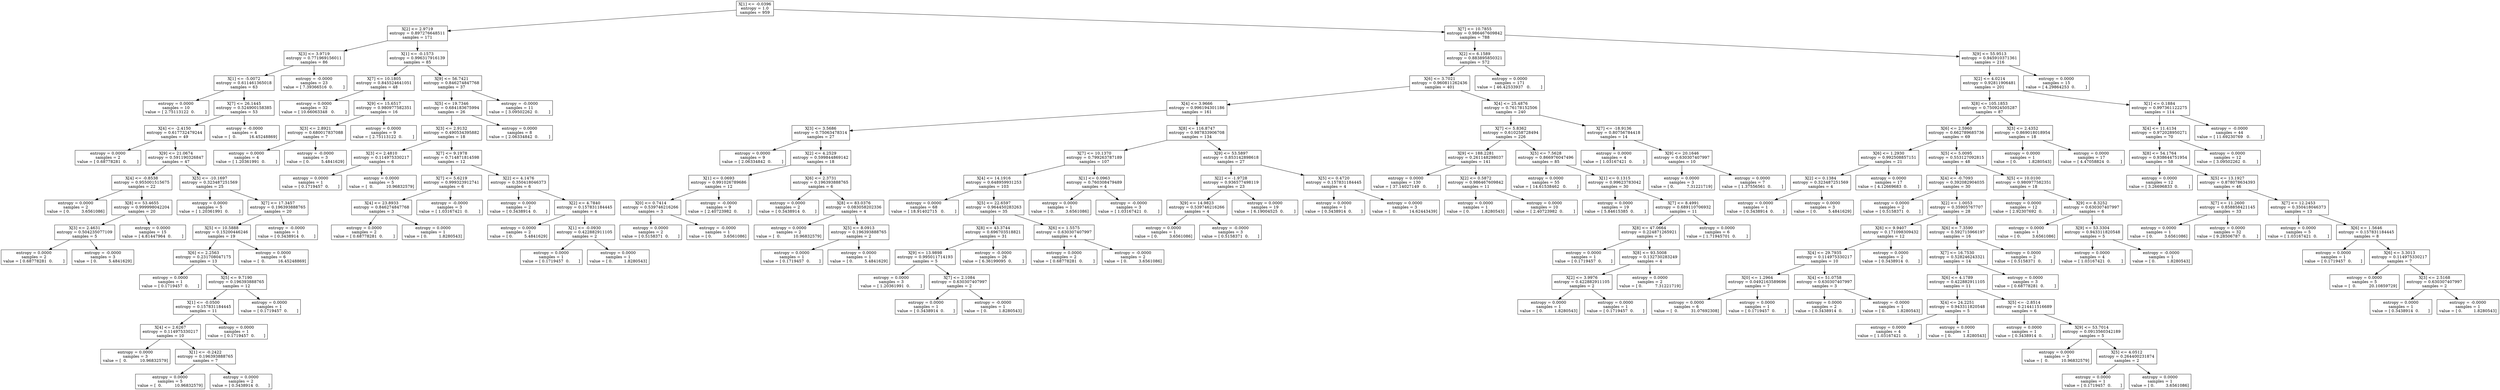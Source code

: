 digraph Tree {
0 [label="X[1] <= -0.0396\nentropy = 1.0\nsamples = 959", shape="box"] ;
1 [label="X[2] <= 2.9719\nentropy = 0.897276648511\nsamples = 171", shape="box"] ;
0 -> 1 ;
2 [label="X[3] <= 3.9719\nentropy = 0.771969156011\nsamples = 86", shape="box"] ;
1 -> 2 ;
3 [label="X[1] <= -5.0072\nentropy = 0.611461365018\nsamples = 63", shape="box"] ;
2 -> 3 ;
4 [label="entropy = 0.0000\nsamples = 10\nvalue = [ 2.75113122  0.        ]", shape="box"] ;
3 -> 4 ;
5 [label="X[7] <= 26.1445\nentropy = 0.524900158385\nsamples = 53", shape="box"] ;
3 -> 5 ;
6 [label="X[4] <= -2.4150\nentropy = 0.617732479244\nsamples = 49", shape="box"] ;
5 -> 6 ;
7 [label="entropy = 0.0000\nsamples = 2\nvalue = [ 0.68778281  0.        ]", shape="box"] ;
6 -> 7 ;
8 [label="X[9] <= 21.0674\nentropy = 0.591190326847\nsamples = 47", shape="box"] ;
6 -> 8 ;
9 [label="X[4] <= -0.8538\nentropy = 0.955001515675\nsamples = 22", shape="box"] ;
8 -> 9 ;
10 [label="entropy = 0.0000\nsamples = 2\nvalue = [ 0.         3.6561086]", shape="box"] ;
9 -> 10 ;
11 [label="X[8] <= 53.4655\nentropy = 0.999998042204\nsamples = 20", shape="box"] ;
9 -> 11 ;
12 [label="X[3] <= 2.4631\nentropy = 0.504235077109\nsamples = 5", shape="box"] ;
11 -> 12 ;
13 [label="entropy = 0.0000\nsamples = 2\nvalue = [ 0.68778281  0.        ]", shape="box"] ;
12 -> 13 ;
14 [label="entropy = -0.0000\nsamples = 3\nvalue = [ 0.         5.4841629]", shape="box"] ;
12 -> 14 ;
15 [label="entropy = 0.0000\nsamples = 15\nvalue = [ 4.81447964  0.        ]", shape="box"] ;
11 -> 15 ;
16 [label="X[5] <= -10.1697\nentropy = 0.323487251569\nsamples = 25", shape="box"] ;
8 -> 16 ;
17 [label="entropy = 0.0000\nsamples = 5\nvalue = [ 1.20361991  0.        ]", shape="box"] ;
16 -> 17 ;
18 [label="X[7] <= 17.3457\nentropy = 0.196393888765\nsamples = 20", shape="box"] ;
16 -> 18 ;
19 [label="X[5] <= 10.5888\nentropy = 0.15200446246\nsamples = 19", shape="box"] ;
18 -> 19 ;
20 [label="X[6] <= 2.2563\nentropy = 0.231708047175\nsamples = 13", shape="box"] ;
19 -> 20 ;
21 [label="entropy = 0.0000\nsamples = 1\nvalue = [ 0.1719457  0.       ]", shape="box"] ;
20 -> 21 ;
22 [label="X[5] <= 9.7190\nentropy = 0.196393888765\nsamples = 12", shape="box"] ;
20 -> 22 ;
23 [label="X[1] <= -0.0500\nentropy = 0.157831184445\nsamples = 11", shape="box"] ;
22 -> 23 ;
24 [label="X[4] <= 2.6267\nentropy = 0.114975330217\nsamples = 10", shape="box"] ;
23 -> 24 ;
25 [label="entropy = 0.0000\nsamples = 3\nvalue = [  0.          10.96832579]", shape="box"] ;
24 -> 25 ;
26 [label="X[1] <= -0.2422\nentropy = 0.196393888765\nsamples = 7", shape="box"] ;
24 -> 26 ;
27 [label="entropy = 0.0000\nsamples = 5\nvalue = [  0.          10.96832579]", shape="box"] ;
26 -> 27 ;
28 [label="entropy = 0.0000\nsamples = 2\nvalue = [ 0.3438914  0.       ]", shape="box"] ;
26 -> 28 ;
29 [label="entropy = 0.0000\nsamples = 1\nvalue = [ 0.1719457  0.       ]", shape="box"] ;
23 -> 29 ;
30 [label="entropy = 0.0000\nsamples = 1\nvalue = [ 0.1719457  0.       ]", shape="box"] ;
22 -> 30 ;
31 [label="entropy = 0.0000\nsamples = 6\nvalue = [  0.          16.45248869]", shape="box"] ;
19 -> 31 ;
32 [label="entropy = -0.0000\nsamples = 1\nvalue = [ 0.3438914  0.       ]", shape="box"] ;
18 -> 32 ;
33 [label="entropy = -0.0000\nsamples = 4\nvalue = [  0.          16.45248869]", shape="box"] ;
5 -> 33 ;
34 [label="entropy = -0.0000\nsamples = 23\nvalue = [ 7.39366516  0.        ]", shape="box"] ;
2 -> 34 ;
35 [label="X[1] <= -0.1573\nentropy = 0.996317916139\nsamples = 85", shape="box"] ;
1 -> 35 ;
36 [label="X[7] <= 10.1805\nentropy = 0.845524641051\nsamples = 48", shape="box"] ;
35 -> 36 ;
37 [label="entropy = 0.0000\nsamples = 32\nvalue = [ 10.66063348   0.        ]", shape="box"] ;
36 -> 37 ;
38 [label="X[9] <= 15.6517\nentropy = 0.980977582351\nsamples = 16", shape="box"] ;
36 -> 38 ;
39 [label="X[3] <= 2.8921\nentropy = 0.680017837088\nsamples = 7", shape="box"] ;
38 -> 39 ;
40 [label="entropy = 0.0000\nsamples = 4\nvalue = [ 1.20361991  0.        ]", shape="box"] ;
39 -> 40 ;
41 [label="entropy = -0.0000\nsamples = 3\nvalue = [ 0.         5.4841629]", shape="box"] ;
39 -> 41 ;
42 [label="entropy = 0.0000\nsamples = 9\nvalue = [ 2.75113122  0.        ]", shape="box"] ;
38 -> 42 ;
43 [label="X[9] <= 56.7421\nentropy = 0.846274847768\nsamples = 37", shape="box"] ;
35 -> 43 ;
44 [label="X[5] <= 19.7346\nentropy = 0.684183675994\nsamples = 26", shape="box"] ;
43 -> 44 ;
45 [label="X[3] <= 2.9132\nentropy = 0.490534395882\nsamples = 18", shape="box"] ;
44 -> 45 ;
46 [label="X[3] <= 2.4810\nentropy = 0.114975330217\nsamples = 6", shape="box"] ;
45 -> 46 ;
47 [label="entropy = 0.0000\nsamples = 1\nvalue = [ 0.1719457  0.       ]", shape="box"] ;
46 -> 47 ;
48 [label="entropy = 0.0000\nsamples = 5\nvalue = [  0.          10.96832579]", shape="box"] ;
46 -> 48 ;
49 [label="X[7] <= 9.1978\nentropy = 0.714871814598\nsamples = 12", shape="box"] ;
45 -> 49 ;
50 [label="X[7] <= 5.6219\nentropy = 0.999323912741\nsamples = 6", shape="box"] ;
49 -> 50 ;
51 [label="X[4] <= 23.8933\nentropy = 0.846274847768\nsamples = 3", shape="box"] ;
50 -> 51 ;
52 [label="entropy = 0.0000\nsamples = 2\nvalue = [ 0.68778281  0.        ]", shape="box"] ;
51 -> 52 ;
53 [label="entropy = 0.0000\nsamples = 1\nvalue = [ 0.         1.8280543]", shape="box"] ;
51 -> 53 ;
54 [label="entropy = -0.0000\nsamples = 3\nvalue = [ 1.03167421  0.        ]", shape="box"] ;
50 -> 54 ;
55 [label="X[2] <= 4.1476\nentropy = 0.350418046373\nsamples = 6", shape="box"] ;
49 -> 55 ;
56 [label="entropy = 0.0000\nsamples = 2\nvalue = [ 0.3438914  0.       ]", shape="box"] ;
55 -> 56 ;
57 [label="X[2] <= 4.7840\nentropy = 0.157831184445\nsamples = 4", shape="box"] ;
55 -> 57 ;
58 [label="entropy = 0.0000\nsamples = 2\nvalue = [ 0.         5.4841629]", shape="box"] ;
57 -> 58 ;
59 [label="X[1] <= -0.0930\nentropy = 0.422882911105\nsamples = 2", shape="box"] ;
57 -> 59 ;
60 [label="entropy = 0.0000\nsamples = 1\nvalue = [ 0.1719457  0.       ]", shape="box"] ;
59 -> 60 ;
61 [label="entropy = 0.0000\nsamples = 1\nvalue = [ 0.         1.8280543]", shape="box"] ;
59 -> 61 ;
62 [label="entropy = 0.0000\nsamples = 8\nvalue = [ 2.06334842  0.        ]", shape="box"] ;
44 -> 62 ;
63 [label="entropy = -0.0000\nsamples = 11\nvalue = [ 3.09502262  0.        ]", shape="box"] ;
43 -> 63 ;
64 [label="X[7] <= 10.7855\nentropy = 0.986467609842\nsamples = 788", shape="box"] ;
0 -> 64 ;
65 [label="X[2] <= 6.1589\nentropy = 0.883895850321\nsamples = 572", shape="box"] ;
64 -> 65 ;
66 [label="X[6] <= 3.7021\nentropy = 0.960811262436\nsamples = 401", shape="box"] ;
65 -> 66 ;
67 [label="X[4] <= 3.9666\nentropy = 0.996194301186\nsamples = 161", shape="box"] ;
66 -> 67 ;
68 [label="X[3] <= 3.5686\nentropy = 0.75063478314\nsamples = 27", shape="box"] ;
67 -> 68 ;
69 [label="entropy = 0.0000\nsamples = 9\nvalue = [ 2.06334842  0.        ]", shape="box"] ;
68 -> 69 ;
70 [label="X[2] <= 4.2529\nentropy = 0.599844869142\nsamples = 18", shape="box"] ;
68 -> 70 ;
71 [label="X[1] <= 0.0693\nentropy = 0.991026789686\nsamples = 12", shape="box"] ;
70 -> 71 ;
72 [label="X[0] <= 0.7414\nentropy = 0.539746216266\nsamples = 3", shape="box"] ;
71 -> 72 ;
73 [label="entropy = 0.0000\nsamples = 2\nvalue = [ 0.5158371  0.       ]", shape="box"] ;
72 -> 73 ;
74 [label="entropy = -0.0000\nsamples = 1\nvalue = [ 0.         3.6561086]", shape="box"] ;
72 -> 74 ;
75 [label="entropy = -0.0000\nsamples = 9\nvalue = [ 2.40723982  0.        ]", shape="box"] ;
71 -> 75 ;
76 [label="X[6] <= 2.3731\nentropy = 0.196393888765\nsamples = 6", shape="box"] ;
70 -> 76 ;
77 [label="entropy = 0.0000\nsamples = 2\nvalue = [ 0.3438914  0.       ]", shape="box"] ;
76 -> 77 ;
78 [label="X[8] <= 83.0376\nentropy = 0.083058202336\nsamples = 4", shape="box"] ;
76 -> 78 ;
79 [label="entropy = 0.0000\nsamples = 2\nvalue = [  0.          10.96832579]", shape="box"] ;
78 -> 79 ;
80 [label="X[5] <= 8.0913\nentropy = 0.196393888765\nsamples = 2", shape="box"] ;
78 -> 80 ;
81 [label="entropy = 0.0000\nsamples = 1\nvalue = [ 0.1719457  0.       ]", shape="box"] ;
80 -> 81 ;
82 [label="entropy = 0.0000\nsamples = 1\nvalue = [ 0.         5.4841629]", shape="box"] ;
80 -> 82 ;
83 [label="X[8] <= 116.8747\nentropy = 0.987833906708\nsamples = 134", shape="box"] ;
67 -> 83 ;
84 [label="X[7] <= 10.1370\nentropy = 0.799263787189\nsamples = 107", shape="box"] ;
83 -> 84 ;
85 [label="X[4] <= 14.1916\nentropy = 0.648959931253\nsamples = 103", shape="box"] ;
84 -> 85 ;
86 [label="entropy = 0.0000\nsamples = 68\nvalue = [ 18.91402715   0.        ]", shape="box"] ;
85 -> 86 ;
87 [label="X[5] <= 22.6597\nentropy = 0.964450283263\nsamples = 35", shape="box"] ;
85 -> 87 ;
88 [label="X[8] <= 43.3744\nentropy = 0.696703518821\nsamples = 31", shape="box"] ;
87 -> 88 ;
89 [label="X[9] <= 13.9898\nentropy = 0.995011714193\nsamples = 5", shape="box"] ;
88 -> 89 ;
90 [label="entropy = 0.0000\nsamples = 3\nvalue = [ 1.20361991  0.        ]", shape="box"] ;
89 -> 90 ;
91 [label="X[7] <= 2.1084\nentropy = 0.630307407997\nsamples = 2", shape="box"] ;
89 -> 91 ;
92 [label="entropy = 0.0000\nsamples = 1\nvalue = [ 0.3438914  0.       ]", shape="box"] ;
91 -> 92 ;
93 [label="entropy = -0.0000\nsamples = 1\nvalue = [ 0.         1.8280543]", shape="box"] ;
91 -> 93 ;
94 [label="entropy = -0.0000\nsamples = 26\nvalue = [ 6.36199095  0.        ]", shape="box"] ;
88 -> 94 ;
95 [label="X[6] <= 1.5575\nentropy = 0.630307407997\nsamples = 4", shape="box"] ;
87 -> 95 ;
96 [label="entropy = 0.0000\nsamples = 2\nvalue = [ 0.68778281  0.        ]", shape="box"] ;
95 -> 96 ;
97 [label="entropy = -0.0000\nsamples = 2\nvalue = [ 0.         3.6561086]", shape="box"] ;
95 -> 97 ;
98 [label="X[1] <= 0.0963\nentropy = 0.760308479489\nsamples = 4", shape="box"] ;
84 -> 98 ;
99 [label="entropy = 0.0000\nsamples = 1\nvalue = [ 0.         3.6561086]", shape="box"] ;
98 -> 99 ;
100 [label="entropy = -0.0000\nsamples = 3\nvalue = [ 1.03167421  0.        ]", shape="box"] ;
98 -> 100 ;
101 [label="X[9] <= 53.5897\nentropy = 0.853142898618\nsamples = 27", shape="box"] ;
83 -> 101 ;
102 [label="X[2] <= -1.9728\nentropy = 0.936577498119\nsamples = 23", shape="box"] ;
101 -> 102 ;
103 [label="X[9] <= 14.9823\nentropy = 0.539746216266\nsamples = 4", shape="box"] ;
102 -> 103 ;
104 [label="entropy = 0.0000\nsamples = 1\nvalue = [ 0.         3.6561086]", shape="box"] ;
103 -> 104 ;
105 [label="entropy = -0.0000\nsamples = 3\nvalue = [ 0.5158371  0.       ]", shape="box"] ;
103 -> 105 ;
106 [label="entropy = 0.0000\nsamples = 19\nvalue = [ 6.19004525  0.        ]", shape="box"] ;
102 -> 106 ;
107 [label="X[5] <= 0.4720\nentropy = 0.157831184445\nsamples = 4", shape="box"] ;
101 -> 107 ;
108 [label="entropy = 0.0000\nsamples = 1\nvalue = [ 0.3438914  0.       ]", shape="box"] ;
107 -> 108 ;
109 [label="entropy = 0.0000\nsamples = 3\nvalue = [  0.          14.62443439]", shape="box"] ;
107 -> 109 ;
110 [label="X[4] <= 25.4876\nentropy = 0.76178152506\nsamples = 240", shape="box"] ;
66 -> 110 ;
111 [label="X[7] <= 5.8362\nentropy = 0.610258728494\nsamples = 226", shape="box"] ;
110 -> 111 ;
112 [label="X[9] <= 188.2281\nentropy = 0.261148298037\nsamples = 141", shape="box"] ;
111 -> 112 ;
113 [label="entropy = 0.0000\nsamples = 130\nvalue = [ 37.14027149   0.        ]", shape="box"] ;
112 -> 113 ;
114 [label="X[2] <= 0.5872\nentropy = 0.986467609842\nsamples = 11", shape="box"] ;
112 -> 114 ;
115 [label="entropy = 0.0000\nsamples = 1\nvalue = [ 0.         1.8280543]", shape="box"] ;
114 -> 115 ;
116 [label="entropy = 0.0000\nsamples = 10\nvalue = [ 2.40723982  0.        ]", shape="box"] ;
114 -> 116 ;
117 [label="X[5] <= 7.5628\nentropy = 0.866976047496\nsamples = 85", shape="box"] ;
111 -> 117 ;
118 [label="entropy = 0.0000\nsamples = 55\nvalue = [ 14.61538462   0.        ]", shape="box"] ;
117 -> 118 ;
119 [label="X[1] <= 0.1315\nentropy = 0.99623783042\nsamples = 30", shape="box"] ;
117 -> 119 ;
120 [label="entropy = 0.0000\nsamples = 19\nvalue = [ 5.84615385  0.        ]", shape="box"] ;
119 -> 120 ;
121 [label="X[7] <= 8.4991\nentropy = 0.689110706932\nsamples = 11", shape="box"] ;
119 -> 121 ;
122 [label="X[8] <= 47.0664\nentropy = 0.224871265921\nsamples = 5", shape="box"] ;
121 -> 122 ;
123 [label="entropy = 0.0000\nsamples = 1\nvalue = [ 0.1719457  0.       ]", shape="box"] ;
122 -> 123 ;
124 [label="X[8] <= 93.5008\nentropy = 0.132730283249\nsamples = 4", shape="box"] ;
122 -> 124 ;
125 [label="X[2] <= 3.9976\nentropy = 0.422882911105\nsamples = 2", shape="box"] ;
124 -> 125 ;
126 [label="entropy = 0.0000\nsamples = 1\nvalue = [ 0.         1.8280543]", shape="box"] ;
125 -> 126 ;
127 [label="entropy = 0.0000\nsamples = 1\nvalue = [ 0.1719457  0.       ]", shape="box"] ;
125 -> 127 ;
128 [label="entropy = 0.0000\nsamples = 2\nvalue = [ 0.          7.31221719]", shape="box"] ;
124 -> 128 ;
129 [label="entropy = 0.0000\nsamples = 6\nvalue = [ 1.71945701  0.        ]", shape="box"] ;
121 -> 129 ;
130 [label="X[7] <= -18.9136\nentropy = 0.80756784418\nsamples = 14", shape="box"] ;
110 -> 130 ;
131 [label="entropy = 0.0000\nsamples = 4\nvalue = [ 1.03167421  0.        ]", shape="box"] ;
130 -> 131 ;
132 [label="X[9] <= 20.1646\nentropy = 0.630307407997\nsamples = 10", shape="box"] ;
130 -> 132 ;
133 [label="entropy = 0.0000\nsamples = 3\nvalue = [ 0.          7.31221719]", shape="box"] ;
132 -> 133 ;
134 [label="entropy = 0.0000\nsamples = 7\nvalue = [ 1.37556561  0.        ]", shape="box"] ;
132 -> 134 ;
135 [label="entropy = 0.0000\nsamples = 171\nvalue = [ 46.42533937   0.        ]", shape="box"] ;
65 -> 135 ;
136 [label="X[9] <= 55.9513\nentropy = 0.945910371361\nsamples = 216", shape="box"] ;
64 -> 136 ;
137 [label="X[2] <= 4.0214\nentropy = 0.92811906481\nsamples = 201", shape="box"] ;
136 -> 137 ;
138 [label="X[8] <= 105.1853\nentropy = 0.750924505287\nsamples = 87", shape="box"] ;
137 -> 138 ;
139 [label="X[6] <= 2.5960\nentropy = 0.662789685736\nsamples = 69", shape="box"] ;
138 -> 139 ;
140 [label="X[6] <= 1.2930\nentropy = 0.992508857151\nsamples = 21", shape="box"] ;
139 -> 140 ;
141 [label="X[2] <= 0.1384\nentropy = 0.323487251569\nsamples = 4", shape="box"] ;
140 -> 141 ;
142 [label="entropy = 0.0000\nsamples = 1\nvalue = [ 0.3438914  0.       ]", shape="box"] ;
141 -> 142 ;
143 [label="entropy = 0.0000\nsamples = 3\nvalue = [ 0.         5.4841629]", shape="box"] ;
141 -> 143 ;
144 [label="entropy = 0.0000\nsamples = 17\nvalue = [ 4.12669683  0.        ]", shape="box"] ;
140 -> 144 ;
145 [label="X[5] <= 5.0095\nentropy = 0.553127092815\nsamples = 48", shape="box"] ;
139 -> 145 ;
146 [label="X[4] <= -0.7093\nentropy = 0.392082904035\nsamples = 30", shape="box"] ;
145 -> 146 ;
147 [label="entropy = 0.0000\nsamples = 2\nvalue = [ 0.5158371  0.       ]", shape="box"] ;
146 -> 147 ;
148 [label="X[2] <= 1.0053\nentropy = 0.35905767707\nsamples = 28", shape="box"] ;
146 -> 148 ;
149 [label="X[6] <= 9.9407\nentropy = 0.171098309432\nsamples = 12", shape="box"] ;
148 -> 149 ;
150 [label="X[4] <= 29.7935\nentropy = 0.114975330217\nsamples = 10", shape="box"] ;
149 -> 150 ;
151 [label="X[0] <= 1.2964\nentropy = 0.0492163589696\nsamples = 7", shape="box"] ;
150 -> 151 ;
152 [label="entropy = 0.0000\nsamples = 6\nvalue = [  0.          31.07692308]", shape="box"] ;
151 -> 152 ;
153 [label="entropy = 0.0000\nsamples = 1\nvalue = [ 0.1719457  0.       ]", shape="box"] ;
151 -> 153 ;
154 [label="X[4] <= 51.0758\nentropy = 0.630307407997\nsamples = 3", shape="box"] ;
150 -> 154 ;
155 [label="entropy = 0.0000\nsamples = 2\nvalue = [ 0.3438914  0.       ]", shape="box"] ;
154 -> 155 ;
156 [label="entropy = -0.0000\nsamples = 1\nvalue = [ 0.         1.8280543]", shape="box"] ;
154 -> 156 ;
157 [label="entropy = 0.0000\nsamples = 2\nvalue = [ 0.3438914  0.       ]", shape="box"] ;
149 -> 157 ;
158 [label="X[6] <= 7.3590\nentropy = 0.592715966197\nsamples = 16", shape="box"] ;
148 -> 158 ;
159 [label="X[7] <= 16.7530\nentropy = 0.528246243321\nsamples = 14", shape="box"] ;
158 -> 159 ;
160 [label="X[6] <= 4.1789\nentropy = 0.422882911105\nsamples = 11", shape="box"] ;
159 -> 160 ;
161 [label="X[4] <= 24.2251\nentropy = 0.943311820548\nsamples = 5", shape="box"] ;
160 -> 161 ;
162 [label="entropy = 0.0000\nsamples = 4\nvalue = [ 1.03167421  0.        ]", shape="box"] ;
161 -> 162 ;
163 [label="entropy = 0.0000\nsamples = 1\nvalue = [ 0.         1.8280543]", shape="box"] ;
161 -> 163 ;
164 [label="X[5] <= -2.8514\nentropy = 0.214411516689\nsamples = 6", shape="box"] ;
160 -> 164 ;
165 [label="entropy = 0.0000\nsamples = 1\nvalue = [ 0.3438914  0.       ]", shape="box"] ;
164 -> 165 ;
166 [label="X[9] <= 53.7014\nentropy = 0.0913560342189\nsamples = 5", shape="box"] ;
164 -> 166 ;
167 [label="entropy = 0.0000\nsamples = 3\nvalue = [  0.          10.96832579]", shape="box"] ;
166 -> 167 ;
168 [label="X[5] <= 4.0512\nentropy = 0.264400231874\nsamples = 2", shape="box"] ;
166 -> 168 ;
169 [label="entropy = 0.0000\nsamples = 1\nvalue = [ 0.1719457  0.       ]", shape="box"] ;
168 -> 169 ;
170 [label="entropy = 0.0000\nsamples = 1\nvalue = [ 0.         3.6561086]", shape="box"] ;
168 -> 170 ;
171 [label="entropy = 0.0000\nsamples = 3\nvalue = [ 0.68778281  0.        ]", shape="box"] ;
159 -> 171 ;
172 [label="entropy = 0.0000\nsamples = 2\nvalue = [ 0.5158371  0.       ]", shape="box"] ;
158 -> 172 ;
173 [label="X[5] <= 10.0100\nentropy = 0.980977582351\nsamples = 18", shape="box"] ;
145 -> 173 ;
174 [label="entropy = 0.0000\nsamples = 12\nvalue = [ 2.92307692  0.        ]", shape="box"] ;
173 -> 174 ;
175 [label="X[9] <= 8.3252\nentropy = 0.630307407997\nsamples = 6", shape="box"] ;
173 -> 175 ;
176 [label="entropy = 0.0000\nsamples = 1\nvalue = [ 0.         3.6561086]", shape="box"] ;
175 -> 176 ;
177 [label="X[9] <= 53.3304\nentropy = 0.943311820548\nsamples = 5", shape="box"] ;
175 -> 177 ;
178 [label="entropy = 0.0000\nsamples = 4\nvalue = [ 1.03167421  0.        ]", shape="box"] ;
177 -> 178 ;
179 [label="entropy = -0.0000\nsamples = 1\nvalue = [ 0.         1.8280543]", shape="box"] ;
177 -> 179 ;
180 [label="X[3] <= 2.4352\nentropy = 0.869018018954\nsamples = 18", shape="box"] ;
138 -> 180 ;
181 [label="entropy = 0.0000\nsamples = 1\nvalue = [ 0.         1.8280543]", shape="box"] ;
180 -> 181 ;
182 [label="entropy = 0.0000\nsamples = 17\nvalue = [ 4.47058824  0.        ]", shape="box"] ;
180 -> 182 ;
183 [label="X[1] <= 0.1884\nentropy = 0.997361122275\nsamples = 114", shape="box"] ;
137 -> 183 ;
184 [label="X[4] <= 11.4134\nentropy = 0.972028950271\nsamples = 70", shape="box"] ;
183 -> 184 ;
185 [label="X[8] <= 54.1764\nentropy = 0.938644751954\nsamples = 58", shape="box"] ;
184 -> 185 ;
186 [label="entropy = 0.0000\nsamples = 12\nvalue = [ 3.26696833  0.        ]", shape="box"] ;
185 -> 186 ;
187 [label="X[5] <= 13.1927\nentropy = 0.878078634393\nsamples = 46", shape="box"] ;
185 -> 187 ;
188 [label="X[7] <= 11.2600\nentropy = 0.858858421145\nsamples = 33", shape="box"] ;
187 -> 188 ;
189 [label="entropy = 0.0000\nsamples = 1\nvalue = [ 0.         3.6561086]", shape="box"] ;
188 -> 189 ;
190 [label="entropy = 0.0000\nsamples = 32\nvalue = [ 9.28506787  0.        ]", shape="box"] ;
188 -> 190 ;
191 [label="X[7] <= 12.2453\nentropy = 0.350418046373\nsamples = 13", shape="box"] ;
187 -> 191 ;
192 [label="entropy = 0.0000\nsamples = 5\nvalue = [ 1.03167421  0.        ]", shape="box"] ;
191 -> 192 ;
193 [label="X[6] <= 1.5646\nentropy = 0.157831184445\nsamples = 8", shape="box"] ;
191 -> 193 ;
194 [label="entropy = 0.0000\nsamples = 1\nvalue = [ 0.1719457  0.       ]", shape="box"] ;
193 -> 194 ;
195 [label="X[6] <= 3.3013\nentropy = 0.114975330217\nsamples = 7", shape="box"] ;
193 -> 195 ;
196 [label="entropy = 0.0000\nsamples = 5\nvalue = [  0.          20.10859729]", shape="box"] ;
195 -> 196 ;
197 [label="X[3] <= 2.5168\nentropy = 0.630307407997\nsamples = 2", shape="box"] ;
195 -> 197 ;
198 [label="entropy = 0.0000\nsamples = 1\nvalue = [ 0.3438914  0.       ]", shape="box"] ;
197 -> 198 ;
199 [label="entropy = -0.0000\nsamples = 1\nvalue = [ 0.         1.8280543]", shape="box"] ;
197 -> 199 ;
200 [label="entropy = 0.0000\nsamples = 12\nvalue = [ 3.09502262  0.        ]", shape="box"] ;
184 -> 200 ;
201 [label="entropy = -0.0000\nsamples = 44\nvalue = [ 11.69230769   0.        ]", shape="box"] ;
183 -> 201 ;
202 [label="entropy = 0.0000\nsamples = 15\nvalue = [ 4.29864253  0.        ]", shape="box"] ;
136 -> 202 ;
}
